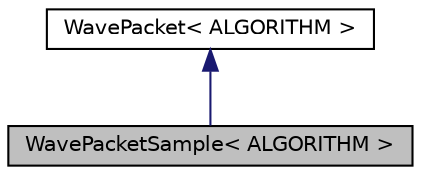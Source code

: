digraph "WavePacketSample&lt; ALGORITHM &gt;"
{
  edge [fontname="Helvetica",fontsize="10",labelfontname="Helvetica",labelfontsize="10"];
  node [fontname="Helvetica",fontsize="10",shape=record];
  Node1 [label="WavePacketSample\< ALGORITHM \>",height=0.2,width=0.4,color="black", fillcolor="grey75", style="filled", fontcolor="black"];
  Node2 -> Node1 [dir="back",color="midnightblue",fontsize="10",style="solid",fontname="Helvetica"];
  Node2 [label="WavePacket\< ALGORITHM \>",height=0.2,width=0.4,color="black", fillcolor="white", style="filled",URL="$class_wave_packet.html",tooltip="Wavepacket synthesis, with two overlapping streams of wave packets. "];
}
